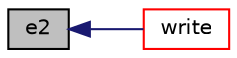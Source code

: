 digraph "e2"
{
  bgcolor="transparent";
  edge [fontname="Helvetica",fontsize="10",labelfontname="Helvetica",labelfontsize="10"];
  node [fontname="Helvetica",fontsize="10",shape=record];
  rankdir="LR";
  Node635 [label="e2",height=0.2,width=0.4,color="black", fillcolor="grey75", style="filled", fontcolor="black"];
  Node635 -> Node636 [dir="back",color="midnightblue",fontsize="10",style="solid",fontname="Helvetica"];
  Node636 [label="write",height=0.2,width=0.4,color="red",URL="$a26121.html#a293fdfec8bdfbd5c3913ab4c9f3454ff",tooltip="Write. "];
}
